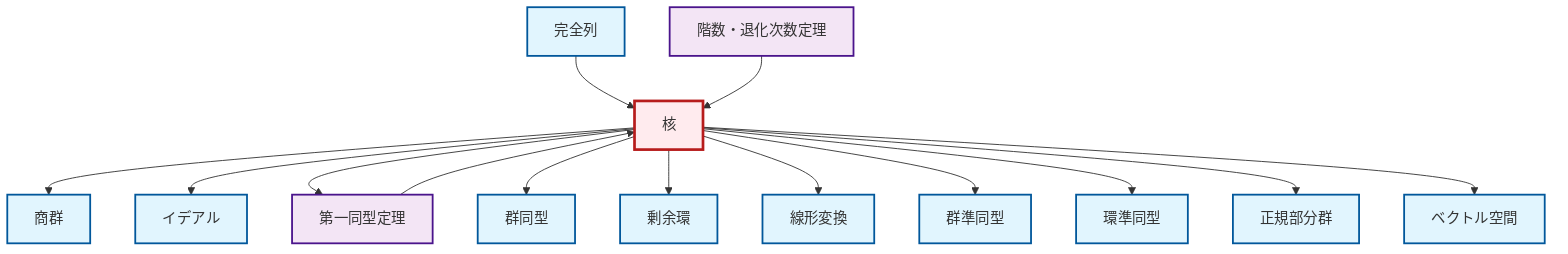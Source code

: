 graph TD
    classDef definition fill:#e1f5fe,stroke:#01579b,stroke-width:2px
    classDef theorem fill:#f3e5f5,stroke:#4a148c,stroke-width:2px
    classDef axiom fill:#fff3e0,stroke:#e65100,stroke-width:2px
    classDef example fill:#e8f5e9,stroke:#1b5e20,stroke-width:2px
    classDef current fill:#ffebee,stroke:#b71c1c,stroke-width:3px
    thm-rank-nullity["階数・退化次数定理"]:::theorem
    def-vector-space["ベクトル空間"]:::definition
    def-quotient-ring["剰余環"]:::definition
    def-homomorphism["群準同型"]:::definition
    def-quotient-group["商群"]:::definition
    def-ring-homomorphism["環準同型"]:::definition
    def-isomorphism["群同型"]:::definition
    def-linear-transformation["線形変換"]:::definition
    def-normal-subgroup["正規部分群"]:::definition
    def-exact-sequence["完全列"]:::definition
    def-ideal["イデアル"]:::definition
    def-kernel["核"]:::definition
    thm-first-isomorphism["第一同型定理"]:::theorem
    def-kernel --> def-quotient-group
    def-kernel --> def-ideal
    def-exact-sequence --> def-kernel
    def-kernel --> thm-first-isomorphism
    thm-rank-nullity --> def-kernel
    def-kernel --> def-isomorphism
    def-kernel --> def-quotient-ring
    def-kernel --> def-linear-transformation
    def-kernel --> def-homomorphism
    thm-first-isomorphism --> def-kernel
    def-kernel --> def-ring-homomorphism
    def-kernel --> def-normal-subgroup
    def-kernel --> def-vector-space
    class def-kernel current